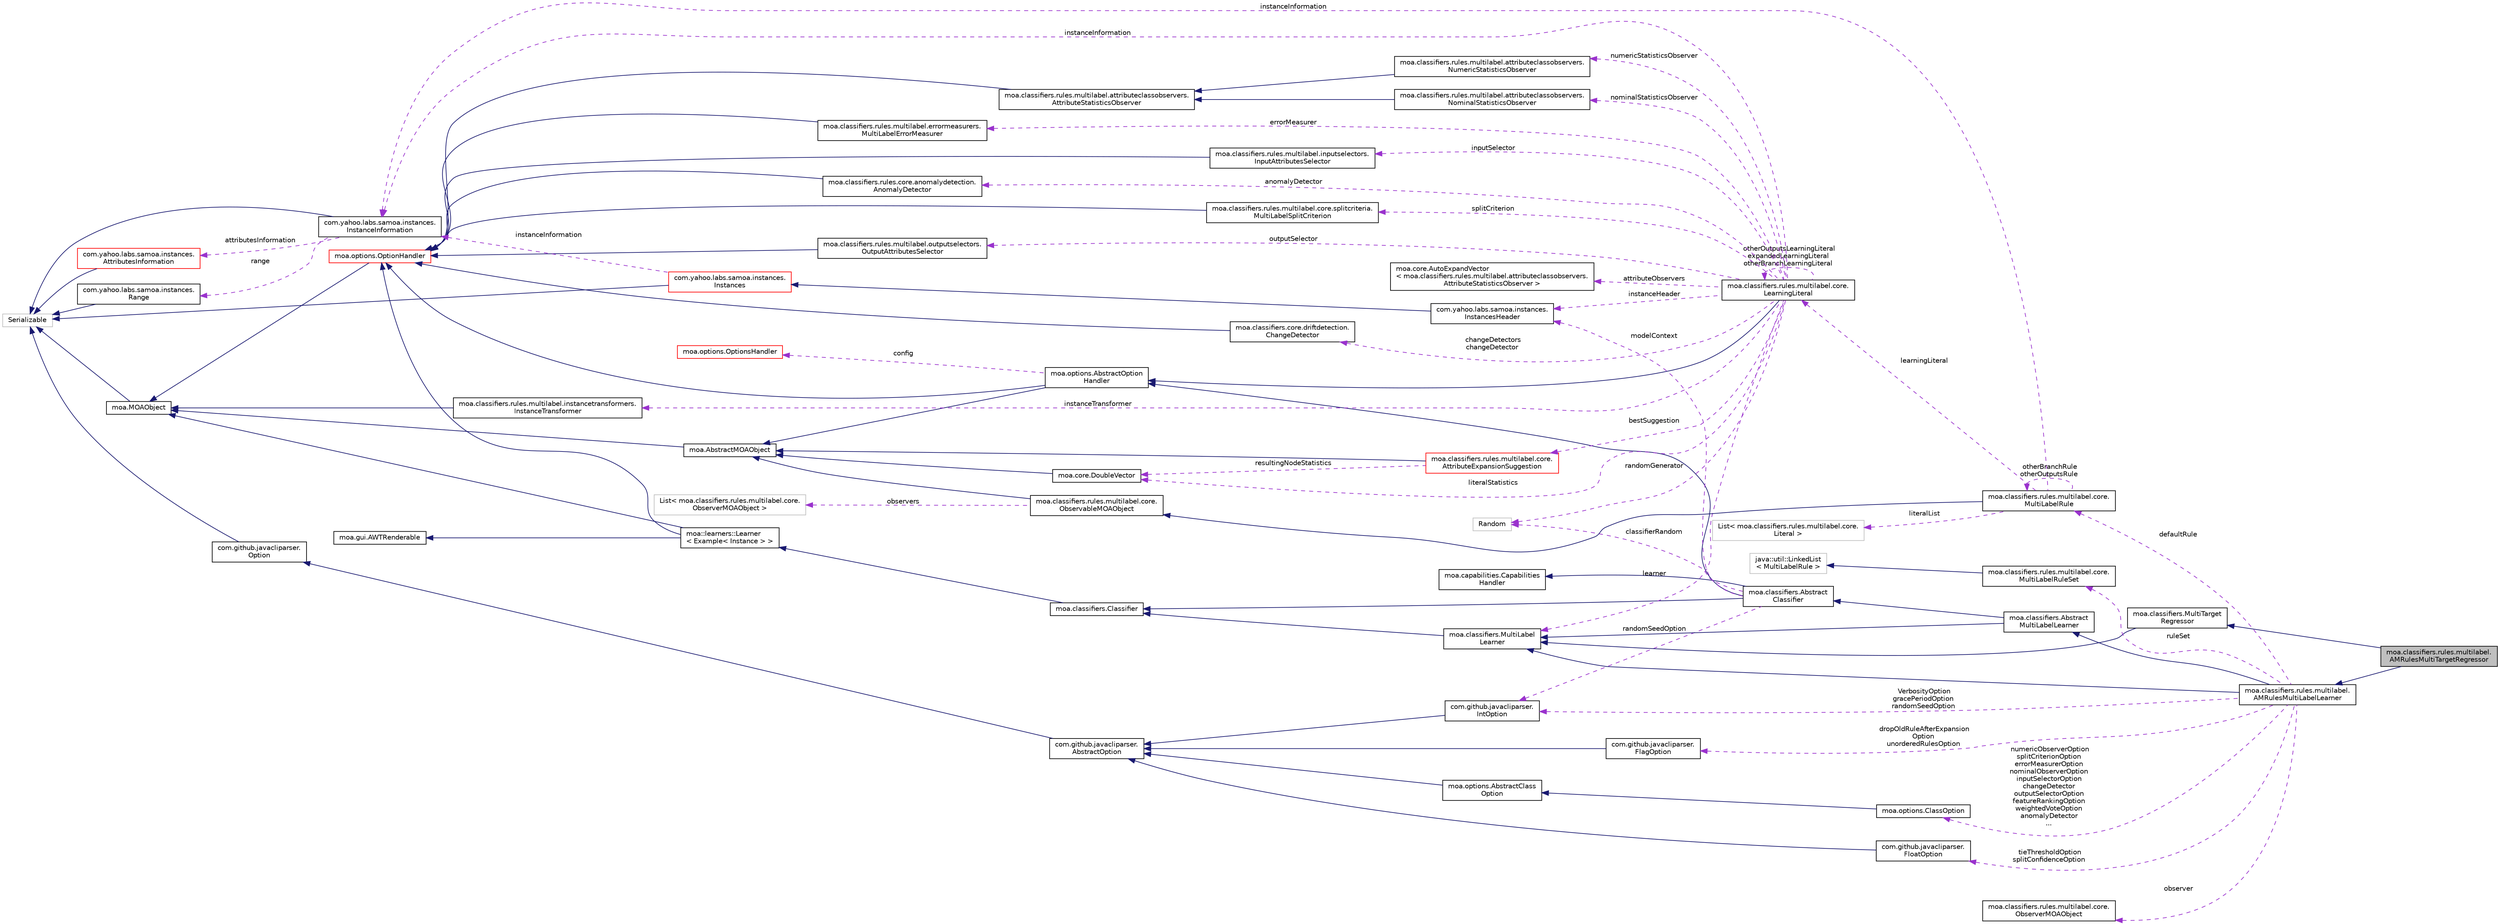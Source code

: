 digraph "moa.classifiers.rules.multilabel.AMRulesMultiTargetRegressor"
{
 // LATEX_PDF_SIZE
  edge [fontname="Helvetica",fontsize="10",labelfontname="Helvetica",labelfontsize="10"];
  node [fontname="Helvetica",fontsize="10",shape=record];
  rankdir="LR";
  Node1 [label="moa.classifiers.rules.multilabel.\lAMRulesMultiTargetRegressor",height=0.2,width=0.4,color="black", fillcolor="grey75", style="filled", fontcolor="black",tooltip=" "];
  Node2 -> Node1 [dir="back",color="midnightblue",fontsize="10",style="solid"];
  Node2 [label="moa.classifiers.rules.multilabel.\lAMRulesMultiLabelLearner",height=0.2,width=0.4,color="black", fillcolor="white", style="filled",URL="$classmoa_1_1classifiers_1_1rules_1_1multilabel_1_1_a_m_rules_multi_label_learner.html",tooltip=" "];
  Node3 -> Node2 [dir="back",color="midnightblue",fontsize="10",style="solid"];
  Node3 [label="moa.classifiers.Abstract\lMultiLabelLearner",height=0.2,width=0.4,color="black", fillcolor="white", style="filled",URL="$classmoa_1_1classifiers_1_1_abstract_multi_label_learner.html",tooltip=" "];
  Node4 -> Node3 [dir="back",color="midnightblue",fontsize="10",style="solid"];
  Node4 [label="moa.classifiers.Abstract\lClassifier",height=0.2,width=0.4,color="black", fillcolor="white", style="filled",URL="$classmoa_1_1classifiers_1_1_abstract_classifier.html",tooltip=" "];
  Node5 -> Node4 [dir="back",color="midnightblue",fontsize="10",style="solid"];
  Node5 [label="moa.options.AbstractOption\lHandler",height=0.2,width=0.4,color="black", fillcolor="white", style="filled",URL="$classmoa_1_1options_1_1_abstract_option_handler.html",tooltip=" "];
  Node6 -> Node5 [dir="back",color="midnightblue",fontsize="10",style="solid"];
  Node6 [label="moa.AbstractMOAObject",height=0.2,width=0.4,color="black", fillcolor="white", style="filled",URL="$classmoa_1_1_abstract_m_o_a_object.html",tooltip=" "];
  Node7 -> Node6 [dir="back",color="midnightblue",fontsize="10",style="solid"];
  Node7 [label="moa.MOAObject",height=0.2,width=0.4,color="black", fillcolor="white", style="filled",URL="$interfacemoa_1_1_m_o_a_object.html",tooltip=" "];
  Node8 -> Node7 [dir="back",color="midnightblue",fontsize="10",style="solid"];
  Node8 [label="Serializable",height=0.2,width=0.4,color="grey75", fillcolor="white", style="filled",tooltip=" "];
  Node9 -> Node5 [dir="back",color="midnightblue",fontsize="10",style="solid"];
  Node9 [label="moa.options.OptionHandler",height=0.2,width=0.4,color="red", fillcolor="white", style="filled",URL="$interfacemoa_1_1options_1_1_option_handler.html",tooltip=" "];
  Node7 -> Node9 [dir="back",color="midnightblue",fontsize="10",style="solid"];
  Node11 -> Node5 [dir="back",color="darkorchid3",fontsize="10",style="dashed",label=" config" ];
  Node11 [label="moa.options.OptionsHandler",height=0.2,width=0.4,color="red", fillcolor="white", style="filled",URL="$classmoa_1_1options_1_1_options_handler.html",tooltip=" "];
  Node16 -> Node4 [dir="back",color="midnightblue",fontsize="10",style="solid"];
  Node16 [label="moa.classifiers.Classifier",height=0.2,width=0.4,color="black", fillcolor="white", style="filled",URL="$interfacemoa_1_1classifiers_1_1_classifier.html",tooltip=" "];
  Node17 -> Node16 [dir="back",color="midnightblue",fontsize="10",style="solid"];
  Node17 [label="moa::learners::Learner\l\< Example\< Instance \> \>",height=0.2,width=0.4,color="black", fillcolor="white", style="filled",URL="$interfacemoa_1_1learners_1_1_learner.html",tooltip=" "];
  Node7 -> Node17 [dir="back",color="midnightblue",fontsize="10",style="solid"];
  Node9 -> Node17 [dir="back",color="midnightblue",fontsize="10",style="solid"];
  Node18 -> Node17 [dir="back",color="midnightblue",fontsize="10",style="solid"];
  Node18 [label="moa.gui.AWTRenderable",height=0.2,width=0.4,color="black", fillcolor="white", style="filled",URL="$interfacemoa_1_1gui_1_1_a_w_t_renderable.html",tooltip=" "];
  Node19 -> Node4 [dir="back",color="midnightblue",fontsize="10",style="solid"];
  Node19 [label="moa.capabilities.Capabilities\lHandler",height=0.2,width=0.4,color="black", fillcolor="white", style="filled",URL="$interfacemoa_1_1capabilities_1_1_capabilities_handler.html",tooltip=" "];
  Node20 -> Node4 [dir="back",color="darkorchid3",fontsize="10",style="dashed",label=" modelContext" ];
  Node20 [label="com.yahoo.labs.samoa.instances.\lInstancesHeader",height=0.2,width=0.4,color="black", fillcolor="white", style="filled",URL="$classcom_1_1yahoo_1_1labs_1_1samoa_1_1instances_1_1_instances_header.html",tooltip=" "];
  Node21 -> Node20 [dir="back",color="midnightblue",fontsize="10",style="solid"];
  Node21 [label="com.yahoo.labs.samoa.instances.\lInstances",height=0.2,width=0.4,color="red", fillcolor="white", style="filled",URL="$classcom_1_1yahoo_1_1labs_1_1samoa_1_1instances_1_1_instances.html",tooltip=" "];
  Node8 -> Node21 [dir="back",color="midnightblue",fontsize="10",style="solid"];
  Node24 -> Node21 [dir="back",color="darkorchid3",fontsize="10",style="dashed",label=" instanceInformation" ];
  Node24 [label="com.yahoo.labs.samoa.instances.\lInstanceInformation",height=0.2,width=0.4,color="black", fillcolor="white", style="filled",URL="$classcom_1_1yahoo_1_1labs_1_1samoa_1_1instances_1_1_instance_information.html",tooltip=" "];
  Node8 -> Node24 [dir="back",color="midnightblue",fontsize="10",style="solid"];
  Node25 -> Node24 [dir="back",color="darkorchid3",fontsize="10",style="dashed",label=" attributesInformation" ];
  Node25 [label="com.yahoo.labs.samoa.instances.\lAttributesInformation",height=0.2,width=0.4,color="red", fillcolor="white", style="filled",URL="$classcom_1_1yahoo_1_1labs_1_1samoa_1_1instances_1_1_attributes_information.html",tooltip=" "];
  Node8 -> Node25 [dir="back",color="midnightblue",fontsize="10",style="solid"];
  Node29 -> Node24 [dir="back",color="darkorchid3",fontsize="10",style="dashed",label=" range" ];
  Node29 [label="com.yahoo.labs.samoa.instances.\lRange",height=0.2,width=0.4,color="black", fillcolor="white", style="filled",URL="$classcom_1_1yahoo_1_1labs_1_1samoa_1_1instances_1_1_range.html",tooltip=" "];
  Node8 -> Node29 [dir="back",color="midnightblue",fontsize="10",style="solid"];
  Node33 -> Node4 [dir="back",color="darkorchid3",fontsize="10",style="dashed",label=" randomSeedOption" ];
  Node33 [label="com.github.javacliparser.\lIntOption",height=0.2,width=0.4,color="black", fillcolor="white", style="filled",URL="$classcom_1_1github_1_1javacliparser_1_1_int_option.html",tooltip=" "];
  Node34 -> Node33 [dir="back",color="midnightblue",fontsize="10",style="solid"];
  Node34 [label="com.github.javacliparser.\lAbstractOption",height=0.2,width=0.4,color="black", fillcolor="white", style="filled",URL="$classcom_1_1github_1_1javacliparser_1_1_abstract_option.html",tooltip=" "];
  Node35 -> Node34 [dir="back",color="midnightblue",fontsize="10",style="solid"];
  Node35 [label="com.github.javacliparser.\lOption",height=0.2,width=0.4,color="black", fillcolor="white", style="filled",URL="$interfacecom_1_1github_1_1javacliparser_1_1_option.html",tooltip=" "];
  Node8 -> Node35 [dir="back",color="midnightblue",fontsize="10",style="solid"];
  Node36 -> Node4 [dir="back",color="darkorchid3",fontsize="10",style="dashed",label=" classifierRandom" ];
  Node36 [label="Random",height=0.2,width=0.4,color="grey75", fillcolor="white", style="filled",tooltip=" "];
  Node37 -> Node3 [dir="back",color="midnightblue",fontsize="10",style="solid"];
  Node37 [label="moa.classifiers.MultiLabel\lLearner",height=0.2,width=0.4,color="black", fillcolor="white", style="filled",URL="$interfacemoa_1_1classifiers_1_1_multi_label_learner.html",tooltip=" "];
  Node16 -> Node37 [dir="back",color="midnightblue",fontsize="10",style="solid"];
  Node37 -> Node2 [dir="back",color="midnightblue",fontsize="10",style="solid"];
  Node38 -> Node2 [dir="back",color="darkorchid3",fontsize="10",style="dashed",label=" dropOldRuleAfterExpansion\lOption\nunorderedRulesOption" ];
  Node38 [label="com.github.javacliparser.\lFlagOption",height=0.2,width=0.4,color="black", fillcolor="white", style="filled",URL="$classcom_1_1github_1_1javacliparser_1_1_flag_option.html",tooltip=" "];
  Node34 -> Node38 [dir="back",color="midnightblue",fontsize="10",style="solid"];
  Node39 -> Node2 [dir="back",color="darkorchid3",fontsize="10",style="dashed",label=" defaultRule" ];
  Node39 [label="moa.classifiers.rules.multilabel.core.\lMultiLabelRule",height=0.2,width=0.4,color="black", fillcolor="white", style="filled",URL="$classmoa_1_1classifiers_1_1rules_1_1multilabel_1_1core_1_1_multi_label_rule.html",tooltip=" "];
  Node40 -> Node39 [dir="back",color="midnightblue",fontsize="10",style="solid"];
  Node40 [label="moa.classifiers.rules.multilabel.core.\lObservableMOAObject",height=0.2,width=0.4,color="black", fillcolor="white", style="filled",URL="$classmoa_1_1classifiers_1_1rules_1_1multilabel_1_1core_1_1_observable_m_o_a_object.html",tooltip=" "];
  Node6 -> Node40 [dir="back",color="midnightblue",fontsize="10",style="solid"];
  Node41 -> Node40 [dir="back",color="darkorchid3",fontsize="10",style="dashed",label=" observers" ];
  Node41 [label="List\< moa.classifiers.rules.multilabel.core.\lObserverMOAObject \>",height=0.2,width=0.4,color="grey75", fillcolor="white", style="filled",tooltip=" "];
  Node39 -> Node39 [dir="back",color="darkorchid3",fontsize="10",style="dashed",label=" otherBranchRule\notherOutputsRule" ];
  Node42 -> Node39 [dir="back",color="darkorchid3",fontsize="10",style="dashed",label=" learningLiteral" ];
  Node42 [label="moa.classifiers.rules.multilabel.core.\lLearningLiteral",height=0.2,width=0.4,color="black", fillcolor="white", style="filled",URL="$classmoa_1_1classifiers_1_1rules_1_1multilabel_1_1core_1_1_learning_literal.html",tooltip=" "];
  Node5 -> Node42 [dir="back",color="midnightblue",fontsize="10",style="solid"];
  Node43 -> Node42 [dir="back",color="darkorchid3",fontsize="10",style="dashed",label=" instanceTransformer" ];
  Node43 [label="moa.classifiers.rules.multilabel.instancetransformers.\lInstanceTransformer",height=0.2,width=0.4,color="black", fillcolor="white", style="filled",URL="$interfacemoa_1_1classifiers_1_1rules_1_1multilabel_1_1instancetransformers_1_1_instance_transformer.html",tooltip=" "];
  Node7 -> Node43 [dir="back",color="midnightblue",fontsize="10",style="solid"];
  Node44 -> Node42 [dir="back",color="darkorchid3",fontsize="10",style="dashed",label=" nominalStatisticsObserver" ];
  Node44 [label="moa.classifiers.rules.multilabel.attributeclassobservers.\lNominalStatisticsObserver",height=0.2,width=0.4,color="black", fillcolor="white", style="filled",URL="$interfacemoa_1_1classifiers_1_1rules_1_1multilabel_1_1attributeclassobservers_1_1_nominal_statistics_observer.html",tooltip=" "];
  Node45 -> Node44 [dir="back",color="midnightblue",fontsize="10",style="solid"];
  Node45 [label="moa.classifiers.rules.multilabel.attributeclassobservers.\lAttributeStatisticsObserver",height=0.2,width=0.4,color="black", fillcolor="white", style="filled",URL="$interfacemoa_1_1classifiers_1_1rules_1_1multilabel_1_1attributeclassobservers_1_1_attribute_statistics_observer.html",tooltip=" "];
  Node9 -> Node45 [dir="back",color="midnightblue",fontsize="10",style="solid"];
  Node46 -> Node42 [dir="back",color="darkorchid3",fontsize="10",style="dashed",label=" errorMeasurer" ];
  Node46 [label="moa.classifiers.rules.multilabel.errormeasurers.\lMultiLabelErrorMeasurer",height=0.2,width=0.4,color="black", fillcolor="white", style="filled",URL="$interfacemoa_1_1classifiers_1_1rules_1_1multilabel_1_1errormeasurers_1_1_multi_label_error_measurer.html",tooltip=" "];
  Node9 -> Node46 [dir="back",color="midnightblue",fontsize="10",style="solid"];
  Node47 -> Node42 [dir="back",color="darkorchid3",fontsize="10",style="dashed",label=" inputSelector" ];
  Node47 [label="moa.classifiers.rules.multilabel.inputselectors.\lInputAttributesSelector",height=0.2,width=0.4,color="black", fillcolor="white", style="filled",URL="$interfacemoa_1_1classifiers_1_1rules_1_1multilabel_1_1inputselectors_1_1_input_attributes_selector.html",tooltip=" "];
  Node9 -> Node47 [dir="back",color="midnightblue",fontsize="10",style="solid"];
  Node42 -> Node42 [dir="back",color="darkorchid3",fontsize="10",style="dashed",label=" otherOutputsLearningLiteral\nexpandedLearningLiteral\notherBranchLearningLiteral" ];
  Node37 -> Node42 [dir="back",color="darkorchid3",fontsize="10",style="dashed",label=" learner" ];
  Node48 -> Node42 [dir="back",color="darkorchid3",fontsize="10",style="dashed",label=" attributeObservers" ];
  Node48 [label="moa.core.AutoExpandVector\l\< moa.classifiers.rules.multilabel.attributeclassobservers.\lAttributeStatisticsObserver \>",height=0.2,width=0.4,color="black", fillcolor="white", style="filled",URL="$classmoa_1_1core_1_1_auto_expand_vector.html",tooltip=" "];
  Node49 -> Node42 [dir="back",color="darkorchid3",fontsize="10",style="dashed",label=" anomalyDetector" ];
  Node49 [label="moa.classifiers.rules.core.anomalydetection.\lAnomalyDetector",height=0.2,width=0.4,color="black", fillcolor="white", style="filled",URL="$interfacemoa_1_1classifiers_1_1rules_1_1core_1_1anomalydetection_1_1_anomaly_detector.html",tooltip=" "];
  Node9 -> Node49 [dir="back",color="midnightblue",fontsize="10",style="solid"];
  Node20 -> Node42 [dir="back",color="darkorchid3",fontsize="10",style="dashed",label=" instanceHeader" ];
  Node50 -> Node42 [dir="back",color="darkorchid3",fontsize="10",style="dashed",label=" splitCriterion" ];
  Node50 [label="moa.classifiers.rules.multilabel.core.splitcriteria.\lMultiLabelSplitCriterion",height=0.2,width=0.4,color="black", fillcolor="white", style="filled",URL="$interfacemoa_1_1classifiers_1_1rules_1_1multilabel_1_1core_1_1splitcriteria_1_1_multi_label_split_criterion.html",tooltip=" "];
  Node9 -> Node50 [dir="back",color="midnightblue",fontsize="10",style="solid"];
  Node51 -> Node42 [dir="back",color="darkorchid3",fontsize="10",style="dashed",label=" literalStatistics" ];
  Node51 [label="moa.core.DoubleVector",height=0.2,width=0.4,color="black", fillcolor="white", style="filled",URL="$classmoa_1_1core_1_1_double_vector.html",tooltip=" "];
  Node6 -> Node51 [dir="back",color="midnightblue",fontsize="10",style="solid"];
  Node52 -> Node42 [dir="back",color="darkorchid3",fontsize="10",style="dashed",label=" numericStatisticsObserver" ];
  Node52 [label="moa.classifiers.rules.multilabel.attributeclassobservers.\lNumericStatisticsObserver",height=0.2,width=0.4,color="black", fillcolor="white", style="filled",URL="$interfacemoa_1_1classifiers_1_1rules_1_1multilabel_1_1attributeclassobservers_1_1_numeric_statistics_observer.html",tooltip=" "];
  Node45 -> Node52 [dir="back",color="midnightblue",fontsize="10",style="solid"];
  Node24 -> Node42 [dir="back",color="darkorchid3",fontsize="10",style="dashed",label=" instanceInformation" ];
  Node36 -> Node42 [dir="back",color="darkorchid3",fontsize="10",style="dashed",label=" randomGenerator" ];
  Node53 -> Node42 [dir="back",color="darkorchid3",fontsize="10",style="dashed",label=" outputSelector" ];
  Node53 [label="moa.classifiers.rules.multilabel.outputselectors.\lOutputAttributesSelector",height=0.2,width=0.4,color="black", fillcolor="white", style="filled",URL="$interfacemoa_1_1classifiers_1_1rules_1_1multilabel_1_1outputselectors_1_1_output_attributes_selector.html",tooltip=" "];
  Node9 -> Node53 [dir="back",color="midnightblue",fontsize="10",style="solid"];
  Node54 -> Node42 [dir="back",color="darkorchid3",fontsize="10",style="dashed",label=" changeDetectors\nchangeDetector" ];
  Node54 [label="moa.classifiers.core.driftdetection.\lChangeDetector",height=0.2,width=0.4,color="black", fillcolor="white", style="filled",URL="$interfacemoa_1_1classifiers_1_1core_1_1driftdetection_1_1_change_detector.html",tooltip=" "];
  Node9 -> Node54 [dir="back",color="midnightblue",fontsize="10",style="solid"];
  Node55 -> Node42 [dir="back",color="darkorchid3",fontsize="10",style="dashed",label=" bestSuggestion" ];
  Node55 [label="moa.classifiers.rules.multilabel.core.\lAttributeExpansionSuggestion",height=0.2,width=0.4,color="red", fillcolor="white", style="filled",URL="$classmoa_1_1classifiers_1_1rules_1_1multilabel_1_1core_1_1_attribute_expansion_suggestion.html",tooltip=" "];
  Node6 -> Node55 [dir="back",color="midnightblue",fontsize="10",style="solid"];
  Node51 -> Node55 [dir="back",color="darkorchid3",fontsize="10",style="dashed",label=" resultingNodeStatistics" ];
  Node58 -> Node39 [dir="back",color="darkorchid3",fontsize="10",style="dashed",label=" literalList" ];
  Node58 [label="List\< moa.classifiers.rules.multilabel.core.\lLiteral \>",height=0.2,width=0.4,color="grey75", fillcolor="white", style="filled",tooltip=" "];
  Node24 -> Node39 [dir="back",color="darkorchid3",fontsize="10",style="dashed",label=" instanceInformation" ];
  Node59 -> Node2 [dir="back",color="darkorchid3",fontsize="10",style="dashed",label=" observer" ];
  Node59 [label="moa.classifiers.rules.multilabel.core.\lObserverMOAObject",height=0.2,width=0.4,color="black", fillcolor="white", style="filled",URL="$interfacemoa_1_1classifiers_1_1rules_1_1multilabel_1_1core_1_1_observer_m_o_a_object.html",tooltip=" "];
  Node33 -> Node2 [dir="back",color="darkorchid3",fontsize="10",style="dashed",label=" VerbosityOption\ngracePeriodOption\nrandomSeedOption" ];
  Node60 -> Node2 [dir="back",color="darkorchid3",fontsize="10",style="dashed",label=" numericObserverOption\nsplitCriterionOption\nerrorMeasurerOption\nnominalObserverOption\ninputSelectorOption\nchangeDetector\noutputSelectorOption\nfeatureRankingOption\nweightedVoteOption\nanomalyDetector\n..." ];
  Node60 [label="moa.options.ClassOption",height=0.2,width=0.4,color="black", fillcolor="white", style="filled",URL="$classmoa_1_1options_1_1_class_option.html",tooltip=" "];
  Node61 -> Node60 [dir="back",color="midnightblue",fontsize="10",style="solid"];
  Node61 [label="moa.options.AbstractClass\lOption",height=0.2,width=0.4,color="black", fillcolor="white", style="filled",URL="$classmoa_1_1options_1_1_abstract_class_option.html",tooltip=" "];
  Node34 -> Node61 [dir="back",color="midnightblue",fontsize="10",style="solid"];
  Node62 -> Node2 [dir="back",color="darkorchid3",fontsize="10",style="dashed",label=" tieThresholdOption\nsplitConfidenceOption" ];
  Node62 [label="com.github.javacliparser.\lFloatOption",height=0.2,width=0.4,color="black", fillcolor="white", style="filled",URL="$classcom_1_1github_1_1javacliparser_1_1_float_option.html",tooltip=" "];
  Node34 -> Node62 [dir="back",color="midnightblue",fontsize="10",style="solid"];
  Node63 -> Node2 [dir="back",color="darkorchid3",fontsize="10",style="dashed",label=" ruleSet" ];
  Node63 [label="moa.classifiers.rules.multilabel.core.\lMultiLabelRuleSet",height=0.2,width=0.4,color="black", fillcolor="white", style="filled",URL="$classmoa_1_1classifiers_1_1rules_1_1multilabel_1_1core_1_1_multi_label_rule_set.html",tooltip=" "];
  Node64 -> Node63 [dir="back",color="midnightblue",fontsize="10",style="solid"];
  Node64 [label="java::util::LinkedList\l\< MultiLabelRule \>",height=0.2,width=0.4,color="grey75", fillcolor="white", style="filled",tooltip=" "];
  Node65 -> Node1 [dir="back",color="midnightblue",fontsize="10",style="solid"];
  Node65 [label="moa.classifiers.MultiTarget\lRegressor",height=0.2,width=0.4,color="black", fillcolor="white", style="filled",URL="$interfacemoa_1_1classifiers_1_1_multi_target_regressor.html",tooltip=" "];
  Node37 -> Node65 [dir="back",color="midnightblue",fontsize="10",style="solid"];
}
